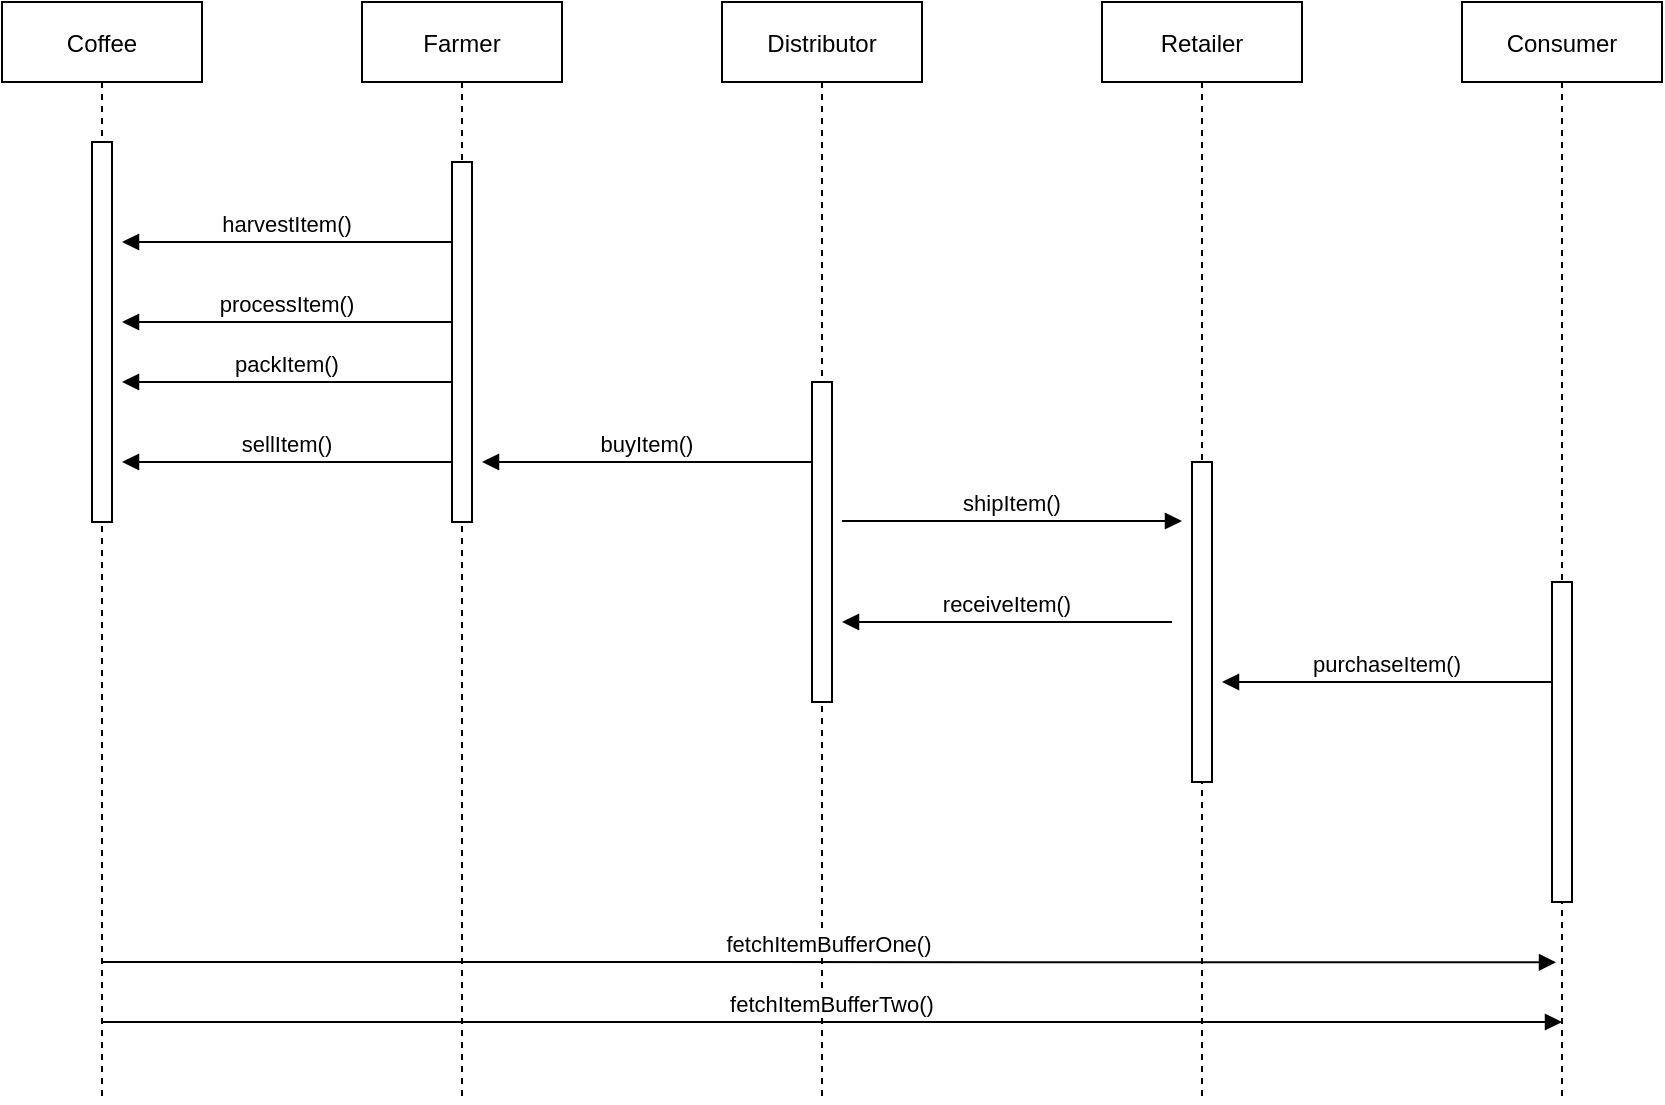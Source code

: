 <mxfile version="14.8.0" type="device"><diagram id="kgpKYQtTHZ0yAKxKKP6v" name="Page-1"><mxGraphModel dx="945" dy="449" grid="1" gridSize="10" guides="1" tooltips="1" connect="1" arrows="1" fold="1" page="1" pageScale="1" pageWidth="850" pageHeight="1100" math="0" shadow="0"><root><mxCell id="0"/><mxCell id="1" parent="0"/><mxCell id="3nuBFxr9cyL0pnOWT2aG-1" value="Coffee" style="shape=umlLifeline;perimeter=lifelinePerimeter;container=1;collapsible=0;recursiveResize=0;rounded=0;shadow=0;strokeWidth=1;" parent="1" vertex="1"><mxGeometry x="120" y="80" width="100" height="550" as="geometry"/></mxCell><mxCell id="3nuBFxr9cyL0pnOWT2aG-2" value="" style="points=[];perimeter=orthogonalPerimeter;rounded=0;shadow=0;strokeWidth=1;" parent="3nuBFxr9cyL0pnOWT2aG-1" vertex="1"><mxGeometry x="45" y="70" width="10" height="190" as="geometry"/></mxCell><mxCell id="3nuBFxr9cyL0pnOWT2aG-5" value="Farmer" style="shape=umlLifeline;perimeter=lifelinePerimeter;container=1;collapsible=0;recursiveResize=0;rounded=0;shadow=0;strokeWidth=1;" parent="1" vertex="1"><mxGeometry x="300" y="80" width="100" height="550" as="geometry"/></mxCell><mxCell id="3nuBFxr9cyL0pnOWT2aG-6" value="" style="points=[];perimeter=orthogonalPerimeter;rounded=0;shadow=0;strokeWidth=1;" parent="3nuBFxr9cyL0pnOWT2aG-5" vertex="1"><mxGeometry x="45" y="80" width="10" height="180" as="geometry"/></mxCell><mxCell id="3nuBFxr9cyL0pnOWT2aG-9" value="harvestItem()" style="verticalAlign=bottom;endArrow=block;entryX=1;entryY=0;shadow=0;strokeWidth=1;" parent="1" source="3nuBFxr9cyL0pnOWT2aG-6" edge="1"><mxGeometry relative="1" as="geometry"><mxPoint x="240" y="200" as="sourcePoint"/><mxPoint x="180" y="200" as="targetPoint"/></mxGeometry></mxCell><mxCell id="Wy_yI2XNBUdXLORAHw8n-1" value="Distributor" style="shape=umlLifeline;perimeter=lifelinePerimeter;container=1;collapsible=0;recursiveResize=0;rounded=0;shadow=0;strokeWidth=1;" vertex="1" parent="1"><mxGeometry x="480" y="80" width="100" height="550" as="geometry"/></mxCell><mxCell id="Wy_yI2XNBUdXLORAHw8n-2" value="" style="points=[];perimeter=orthogonalPerimeter;rounded=0;shadow=0;strokeWidth=1;" vertex="1" parent="Wy_yI2XNBUdXLORAHw8n-1"><mxGeometry x="45" y="190" width="10" height="160" as="geometry"/></mxCell><mxCell id="Wy_yI2XNBUdXLORAHw8n-3" value="Retailer" style="shape=umlLifeline;perimeter=lifelinePerimeter;container=1;collapsible=0;recursiveResize=0;rounded=0;shadow=0;strokeWidth=1;" vertex="1" parent="1"><mxGeometry x="670" y="80" width="100" height="550" as="geometry"/></mxCell><mxCell id="Wy_yI2XNBUdXLORAHw8n-4" value="" style="points=[];perimeter=orthogonalPerimeter;rounded=0;shadow=0;strokeWidth=1;" vertex="1" parent="Wy_yI2XNBUdXLORAHw8n-3"><mxGeometry x="45" y="230" width="10" height="160" as="geometry"/></mxCell><mxCell id="Wy_yI2XNBUdXLORAHw8n-5" value="Consumer" style="shape=umlLifeline;perimeter=lifelinePerimeter;container=1;collapsible=0;recursiveResize=0;rounded=0;shadow=0;strokeWidth=1;" vertex="1" parent="1"><mxGeometry x="850" y="80" width="100" height="550" as="geometry"/></mxCell><mxCell id="Wy_yI2XNBUdXLORAHw8n-7" value="sellItem()" style="verticalAlign=bottom;endArrow=block;entryX=1;entryY=0;shadow=0;strokeWidth=1;" edge="1" parent="1"><mxGeometry relative="1" as="geometry"><mxPoint x="345" y="310" as="sourcePoint"/><mxPoint x="180" y="310" as="targetPoint"/></mxGeometry></mxCell><mxCell id="Wy_yI2XNBUdXLORAHw8n-8" value="packItem()" style="verticalAlign=bottom;endArrow=block;entryX=1;entryY=0;shadow=0;strokeWidth=1;" edge="1" parent="1"><mxGeometry relative="1" as="geometry"><mxPoint x="345" y="270" as="sourcePoint"/><mxPoint x="180" y="270" as="targetPoint"/></mxGeometry></mxCell><mxCell id="Wy_yI2XNBUdXLORAHw8n-9" value="processItem()" style="verticalAlign=bottom;endArrow=block;entryX=1;entryY=0;shadow=0;strokeWidth=1;" edge="1" parent="1"><mxGeometry relative="1" as="geometry"><mxPoint x="345" y="240" as="sourcePoint"/><mxPoint x="180" y="240" as="targetPoint"/></mxGeometry></mxCell><mxCell id="Wy_yI2XNBUdXLORAHw8n-10" value="buyItem()" style="verticalAlign=bottom;endArrow=block;entryX=1;entryY=0;shadow=0;strokeWidth=1;" edge="1" parent="1"><mxGeometry relative="1" as="geometry"><mxPoint x="525" y="310" as="sourcePoint"/><mxPoint x="360" y="310" as="targetPoint"/></mxGeometry></mxCell><mxCell id="Wy_yI2XNBUdXLORAHw8n-11" value="shipItem()" style="verticalAlign=bottom;endArrow=block;shadow=0;strokeWidth=1;" edge="1" parent="1"><mxGeometry relative="1" as="geometry"><mxPoint x="540" y="339.5" as="sourcePoint"/><mxPoint x="710" y="339.5" as="targetPoint"/><Array as="points"><mxPoint x="680" y="339.5"/></Array></mxGeometry></mxCell><mxCell id="Wy_yI2XNBUdXLORAHw8n-12" value="receiveItem()" style="verticalAlign=bottom;endArrow=block;entryX=1;entryY=0;shadow=0;strokeWidth=1;" edge="1" parent="1"><mxGeometry relative="1" as="geometry"><mxPoint x="705" y="390" as="sourcePoint"/><mxPoint x="540" y="390" as="targetPoint"/></mxGeometry></mxCell><mxCell id="Wy_yI2XNBUdXLORAHw8n-6" value="" style="points=[];perimeter=orthogonalPerimeter;rounded=0;shadow=0;strokeWidth=1;" vertex="1" parent="1"><mxGeometry x="895" y="370" width="10" height="160" as="geometry"/></mxCell><mxCell id="Wy_yI2XNBUdXLORAHw8n-13" value="purchaseItem()" style="verticalAlign=bottom;endArrow=block;entryX=1;entryY=0;shadow=0;strokeWidth=1;" edge="1" parent="1"><mxGeometry relative="1" as="geometry"><mxPoint x="895" y="420" as="sourcePoint"/><mxPoint x="730" y="420" as="targetPoint"/></mxGeometry></mxCell><mxCell id="Wy_yI2XNBUdXLORAHw8n-14" value="fetchItemBufferOne()" style="verticalAlign=bottom;endArrow=block;shadow=0;strokeWidth=1;entryX=0.47;entryY=0.873;entryDx=0;entryDy=0;entryPerimeter=0;" edge="1" parent="1" target="Wy_yI2XNBUdXLORAHw8n-5"><mxGeometry relative="1" as="geometry"><mxPoint x="170" y="560" as="sourcePoint"/><mxPoint x="890" y="560" as="targetPoint"/><Array as="points"><mxPoint x="300" y="560"/></Array></mxGeometry></mxCell><mxCell id="Wy_yI2XNBUdXLORAHw8n-15" value="fetchItemBufferTwo()" style="verticalAlign=bottom;endArrow=block;shadow=0;strokeWidth=1;" edge="1" parent="1"><mxGeometry relative="1" as="geometry"><mxPoint x="170" y="590" as="sourcePoint"/><mxPoint x="900" y="590" as="targetPoint"/><Array as="points"><mxPoint x="310" y="590"/></Array></mxGeometry></mxCell></root></mxGraphModel></diagram></mxfile>
